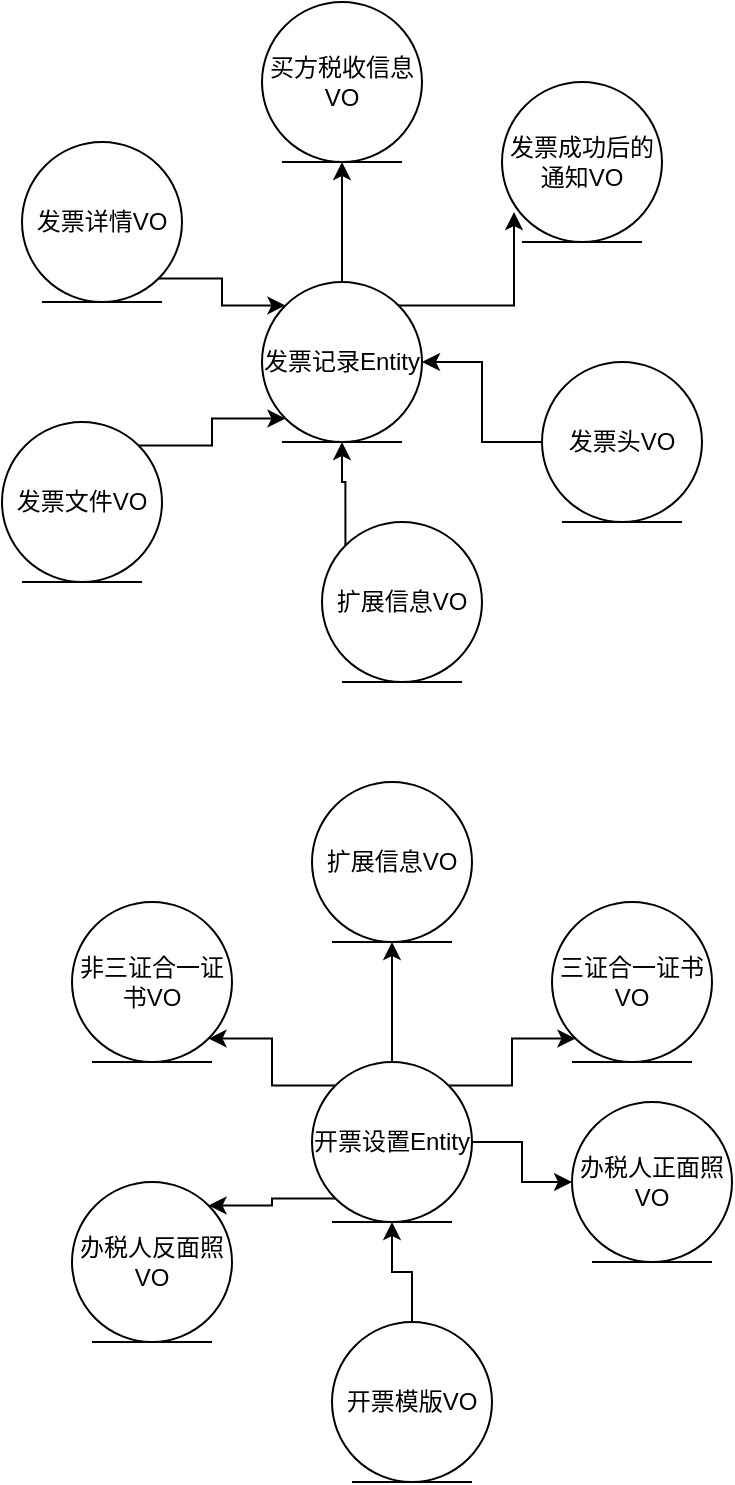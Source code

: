 <mxfile version="14.8.6" type="github"><diagram id="gUBmSTlAVAXdKH3sWpSE" name="Page-1"><mxGraphModel dx="946" dy="558" grid="1" gridSize="10" guides="1" tooltips="1" connect="1" arrows="1" fold="1" page="1" pageScale="1" pageWidth="827" pageHeight="1169" math="0" shadow="0"><root><mxCell id="0"/><mxCell id="1" parent="0"/><mxCell id="E98WLg4-3XgoqBQOe3lg-19" style="edgeStyle=orthogonalEdgeStyle;rounded=0;orthogonalLoop=1;jettySize=auto;html=1;exitX=0.5;exitY=0;exitDx=0;exitDy=0;entryX=0.5;entryY=1;entryDx=0;entryDy=0;" edge="1" parent="1" source="E98WLg4-3XgoqBQOe3lg-11" target="E98WLg4-3XgoqBQOe3lg-17"><mxGeometry relative="1" as="geometry"/></mxCell><mxCell id="E98WLg4-3XgoqBQOe3lg-21" style="edgeStyle=orthogonalEdgeStyle;rounded=0;orthogonalLoop=1;jettySize=auto;html=1;exitX=1;exitY=0;exitDx=0;exitDy=0;entryX=0.075;entryY=0.813;entryDx=0;entryDy=0;entryPerimeter=0;" edge="1" parent="1" source="E98WLg4-3XgoqBQOe3lg-11" target="E98WLg4-3XgoqBQOe3lg-16"><mxGeometry relative="1" as="geometry"/></mxCell><mxCell id="E98WLg4-3XgoqBQOe3lg-11" value="发票记录Entity" style="ellipse;shape=umlEntity;whiteSpace=wrap;html=1;" vertex="1" parent="1"><mxGeometry x="300" y="320" width="80" height="80" as="geometry"/></mxCell><mxCell id="E98WLg4-3XgoqBQOe3lg-20" style="edgeStyle=orthogonalEdgeStyle;rounded=0;orthogonalLoop=1;jettySize=auto;html=1;exitX=1;exitY=0;exitDx=0;exitDy=0;entryX=0;entryY=1;entryDx=0;entryDy=0;" edge="1" parent="1" source="E98WLg4-3XgoqBQOe3lg-12" target="E98WLg4-3XgoqBQOe3lg-11"><mxGeometry relative="1" as="geometry"/></mxCell><mxCell id="E98WLg4-3XgoqBQOe3lg-12" value="发票文件VO" style="ellipse;shape=umlEntity;whiteSpace=wrap;html=1;" vertex="1" parent="1"><mxGeometry x="170" y="390" width="80" height="80" as="geometry"/></mxCell><mxCell id="E98WLg4-3XgoqBQOe3lg-22" style="edgeStyle=orthogonalEdgeStyle;rounded=0;orthogonalLoop=1;jettySize=auto;html=1;exitX=0;exitY=0;exitDx=0;exitDy=0;entryX=0.5;entryY=1;entryDx=0;entryDy=0;" edge="1" parent="1" source="E98WLg4-3XgoqBQOe3lg-13" target="E98WLg4-3XgoqBQOe3lg-11"><mxGeometry relative="1" as="geometry"/></mxCell><mxCell id="E98WLg4-3XgoqBQOe3lg-13" value="扩展信息VO" style="ellipse;shape=umlEntity;whiteSpace=wrap;html=1;" vertex="1" parent="1"><mxGeometry x="330" y="440" width="80" height="80" as="geometry"/></mxCell><mxCell id="E98WLg4-3XgoqBQOe3lg-23" style="edgeStyle=orthogonalEdgeStyle;rounded=0;orthogonalLoop=1;jettySize=auto;html=1;exitX=0;exitY=0.5;exitDx=0;exitDy=0;entryX=1;entryY=0.5;entryDx=0;entryDy=0;" edge="1" parent="1" source="E98WLg4-3XgoqBQOe3lg-14" target="E98WLg4-3XgoqBQOe3lg-11"><mxGeometry relative="1" as="geometry"/></mxCell><mxCell id="E98WLg4-3XgoqBQOe3lg-14" value="发票头VO" style="ellipse;shape=umlEntity;whiteSpace=wrap;html=1;" vertex="1" parent="1"><mxGeometry x="440" y="360" width="80" height="80" as="geometry"/></mxCell><mxCell id="E98WLg4-3XgoqBQOe3lg-18" style="edgeStyle=orthogonalEdgeStyle;rounded=0;orthogonalLoop=1;jettySize=auto;html=1;exitX=1;exitY=1;exitDx=0;exitDy=0;entryX=0;entryY=0;entryDx=0;entryDy=0;" edge="1" parent="1" source="E98WLg4-3XgoqBQOe3lg-15" target="E98WLg4-3XgoqBQOe3lg-11"><mxGeometry relative="1" as="geometry"/></mxCell><mxCell id="E98WLg4-3XgoqBQOe3lg-15" value="发票详情VO" style="ellipse;shape=umlEntity;whiteSpace=wrap;html=1;" vertex="1" parent="1"><mxGeometry x="180" y="250" width="80" height="80" as="geometry"/></mxCell><mxCell id="E98WLg4-3XgoqBQOe3lg-16" value="发票成功后的通知VO" style="ellipse;shape=umlEntity;whiteSpace=wrap;html=1;" vertex="1" parent="1"><mxGeometry x="420" y="220" width="80" height="80" as="geometry"/></mxCell><mxCell id="E98WLg4-3XgoqBQOe3lg-17" value="买方税收信息VO" style="ellipse;shape=umlEntity;whiteSpace=wrap;html=1;" vertex="1" parent="1"><mxGeometry x="300" y="180" width="80" height="80" as="geometry"/></mxCell><mxCell id="E98WLg4-3XgoqBQOe3lg-31" style="edgeStyle=orthogonalEdgeStyle;rounded=0;orthogonalLoop=1;jettySize=auto;html=1;exitX=0;exitY=0;exitDx=0;exitDy=0;entryX=1;entryY=1;entryDx=0;entryDy=0;" edge="1" parent="1" source="E98WLg4-3XgoqBQOe3lg-24" target="E98WLg4-3XgoqBQOe3lg-26"><mxGeometry relative="1" as="geometry"/></mxCell><mxCell id="E98WLg4-3XgoqBQOe3lg-32" style="edgeStyle=orthogonalEdgeStyle;rounded=0;orthogonalLoop=1;jettySize=auto;html=1;exitX=0.5;exitY=0;exitDx=0;exitDy=0;entryX=0.5;entryY=1;entryDx=0;entryDy=0;" edge="1" parent="1" source="E98WLg4-3XgoqBQOe3lg-24" target="E98WLg4-3XgoqBQOe3lg-30"><mxGeometry relative="1" as="geometry"/></mxCell><mxCell id="E98WLg4-3XgoqBQOe3lg-33" style="edgeStyle=orthogonalEdgeStyle;rounded=0;orthogonalLoop=1;jettySize=auto;html=1;exitX=1;exitY=0;exitDx=0;exitDy=0;entryX=0;entryY=1;entryDx=0;entryDy=0;" edge="1" parent="1" source="E98WLg4-3XgoqBQOe3lg-24" target="E98WLg4-3XgoqBQOe3lg-25"><mxGeometry relative="1" as="geometry"/></mxCell><mxCell id="E98WLg4-3XgoqBQOe3lg-34" value="" style="edgeStyle=orthogonalEdgeStyle;rounded=0;orthogonalLoop=1;jettySize=auto;html=1;" edge="1" parent="1" source="E98WLg4-3XgoqBQOe3lg-24" target="E98WLg4-3XgoqBQOe3lg-27"><mxGeometry relative="1" as="geometry"/></mxCell><mxCell id="E98WLg4-3XgoqBQOe3lg-37" style="edgeStyle=orthogonalEdgeStyle;rounded=0;orthogonalLoop=1;jettySize=auto;html=1;exitX=0;exitY=1;exitDx=0;exitDy=0;entryX=1;entryY=0;entryDx=0;entryDy=0;" edge="1" parent="1" source="E98WLg4-3XgoqBQOe3lg-24" target="E98WLg4-3XgoqBQOe3lg-28"><mxGeometry relative="1" as="geometry"/></mxCell><mxCell id="E98WLg4-3XgoqBQOe3lg-24" value="开票设置Entity" style="ellipse;shape=umlEntity;whiteSpace=wrap;html=1;" vertex="1" parent="1"><mxGeometry x="325" y="710" width="80" height="80" as="geometry"/></mxCell><mxCell id="E98WLg4-3XgoqBQOe3lg-25" value="三证合一证书VO" style="ellipse;shape=umlEntity;whiteSpace=wrap;html=1;" vertex="1" parent="1"><mxGeometry x="445" y="630" width="80" height="80" as="geometry"/></mxCell><mxCell id="E98WLg4-3XgoqBQOe3lg-26" value="非三证合一证书VO" style="ellipse;shape=umlEntity;whiteSpace=wrap;html=1;" vertex="1" parent="1"><mxGeometry x="205" y="630" width="80" height="80" as="geometry"/></mxCell><mxCell id="E98WLg4-3XgoqBQOe3lg-27" value="办税人正面照VO" style="ellipse;shape=umlEntity;whiteSpace=wrap;html=1;" vertex="1" parent="1"><mxGeometry x="455" y="730" width="80" height="80" as="geometry"/></mxCell><mxCell id="E98WLg4-3XgoqBQOe3lg-28" value="办税人反面照VO" style="ellipse;shape=umlEntity;whiteSpace=wrap;html=1;" vertex="1" parent="1"><mxGeometry x="205" y="770" width="80" height="80" as="geometry"/></mxCell><mxCell id="E98WLg4-3XgoqBQOe3lg-35" style="edgeStyle=orthogonalEdgeStyle;rounded=0;orthogonalLoop=1;jettySize=auto;html=1;exitX=0.5;exitY=0;exitDx=0;exitDy=0;" edge="1" parent="1" source="E98WLg4-3XgoqBQOe3lg-29" target="E98WLg4-3XgoqBQOe3lg-24"><mxGeometry relative="1" as="geometry"/></mxCell><mxCell id="E98WLg4-3XgoqBQOe3lg-29" value="开票模版VO" style="ellipse;shape=umlEntity;whiteSpace=wrap;html=1;" vertex="1" parent="1"><mxGeometry x="335" y="840" width="80" height="80" as="geometry"/></mxCell><mxCell id="E98WLg4-3XgoqBQOe3lg-30" value="扩展信息VO" style="ellipse;shape=umlEntity;whiteSpace=wrap;html=1;" vertex="1" parent="1"><mxGeometry x="325" y="570" width="80" height="80" as="geometry"/></mxCell></root></mxGraphModel></diagram></mxfile>
